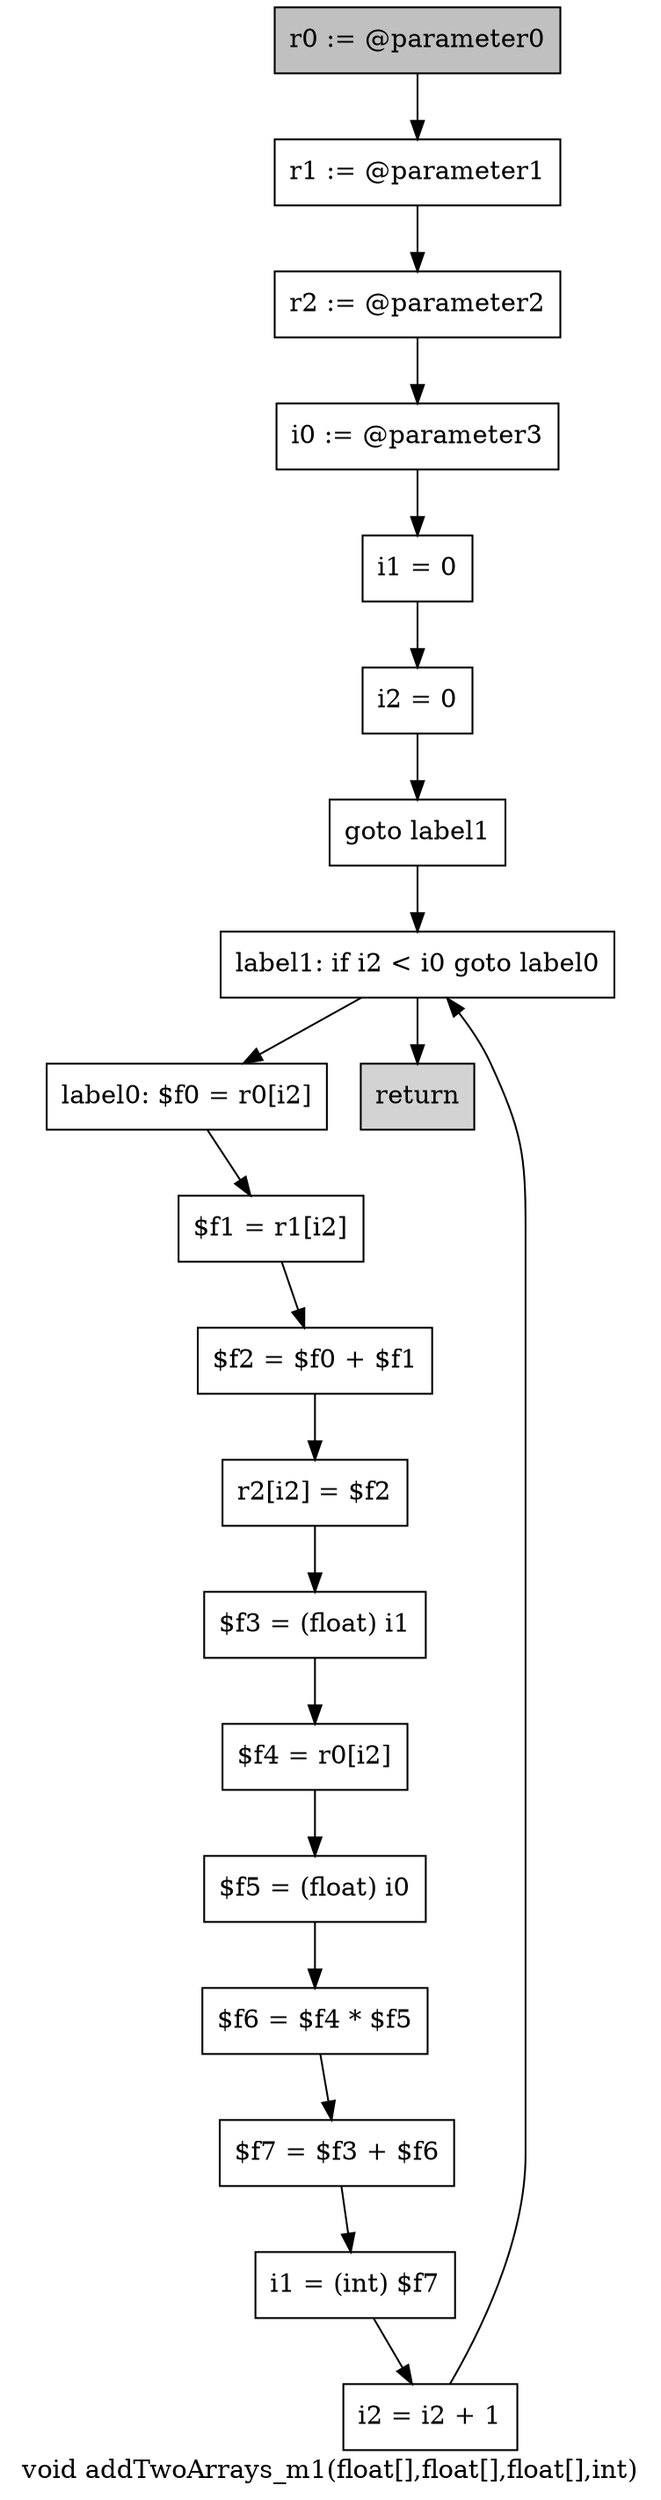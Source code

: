 digraph "void addTwoArrays_m1(float[],float[],float[],int)" {
    label="void addTwoArrays_m1(float[],float[],float[],int)";
    node [shape=box];
    "0" [style=filled,fillcolor=gray,label="r0 := @parameter0",];
    "1" [label="r1 := @parameter1",];
    "0"->"1";
    "2" [label="r2 := @parameter2",];
    "1"->"2";
    "3" [label="i0 := @parameter3",];
    "2"->"3";
    "4" [label="i1 = 0",];
    "3"->"4";
    "5" [label="i2 = 0",];
    "4"->"5";
    "6" [label="goto label1",];
    "5"->"6";
    "18" [label="label1: if i2 < i0 goto label0",];
    "6"->"18";
    "7" [label="label0: $f0 = r0[i2]",];
    "8" [label="$f1 = r1[i2]",];
    "7"->"8";
    "9" [label="$f2 = $f0 + $f1",];
    "8"->"9";
    "10" [label="r2[i2] = $f2",];
    "9"->"10";
    "11" [label="$f3 = (float) i1",];
    "10"->"11";
    "12" [label="$f4 = r0[i2]",];
    "11"->"12";
    "13" [label="$f5 = (float) i0",];
    "12"->"13";
    "14" [label="$f6 = $f4 * $f5",];
    "13"->"14";
    "15" [label="$f7 = $f3 + $f6",];
    "14"->"15";
    "16" [label="i1 = (int) $f7",];
    "15"->"16";
    "17" [label="i2 = i2 + 1",];
    "16"->"17";
    "17"->"18";
    "18"->"7";
    "19" [style=filled,fillcolor=lightgray,label="return",];
    "18"->"19";
}
